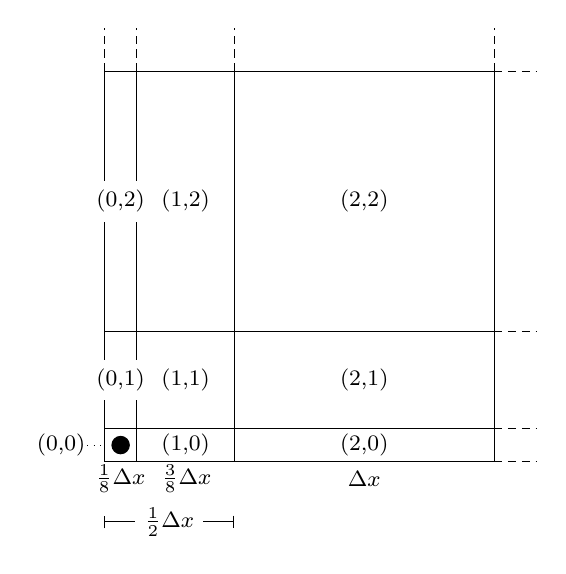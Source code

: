 % -*- root: ../../project.tex -*-

\begin{tikzpicture}[scale=0.11]
    \draw[] (0,0) to (45,0);
    \draw[densely dashed] (45,0) to (50,0);
    
    \draw[] (0,0) to (0,45);
    \draw[densely dashed] (0,45) to (0,50);

    \draw[] (15,0) to (15,45);
    \draw[densely dashed] (15,45) to (15,50);
    
    \draw[] (45,0) to (45,45);
    \draw[densely dashed] (45,45) to (45,50);

    \draw[] (0,15) to (45,15);
    \draw[densely dashed] (45,15) to (50,15);

    \draw[] (0,45) to (45,45);
    \draw[densely dashed] (45,45) to (50,45);

    \draw[] (3.75,0) to (3.75,45);
    \draw[densely dashed] (3.75,45) to (3.75,50);

    \draw[] (0,3.75) to (45,3.75);
    \draw[densely dashed] (45,3.75) to (50,3.75);

    \draw[fill=black] (1.875,1.875) circle (1);

    \node at (1.875,-2) {\footnotesize$\frac{1}{8}\Delta x$};
    \node at (9.5,-2) {\footnotesize$\frac{3}{8}\Delta x$};
    \node at (30,-2) {\footnotesize$\Delta x$};

    \draw[|-|] (0,-7) to (15,-7);
    \node[fill=white] at (7.5,-7) {\footnotesize$\frac{1}{2}\Delta x$};

    \node at (30,30) {\footnotesize(2,2)};
    \node at (9.375,9.375) {\footnotesize(1,1)};
    \node[fill=white] at (1.875,9.375) {\footnotesize(0,1)};
    \node[fill=white] at (1.875,30) {\footnotesize(0,2)};
    \node[] at (9.375,1.875) {\footnotesize(1,0)};
    \node[] at (30,1.875) {\footnotesize(2,0)};
    \node at (30,9.375) {\footnotesize(2,1)};
    \node at (9.375,30) {\footnotesize(1,2)};

    \node at (-5,1.875) {\footnotesize(0,0)};
    \draw[dotted] (-2,1.875) to (0,1.875);


\end{tikzpicture}
